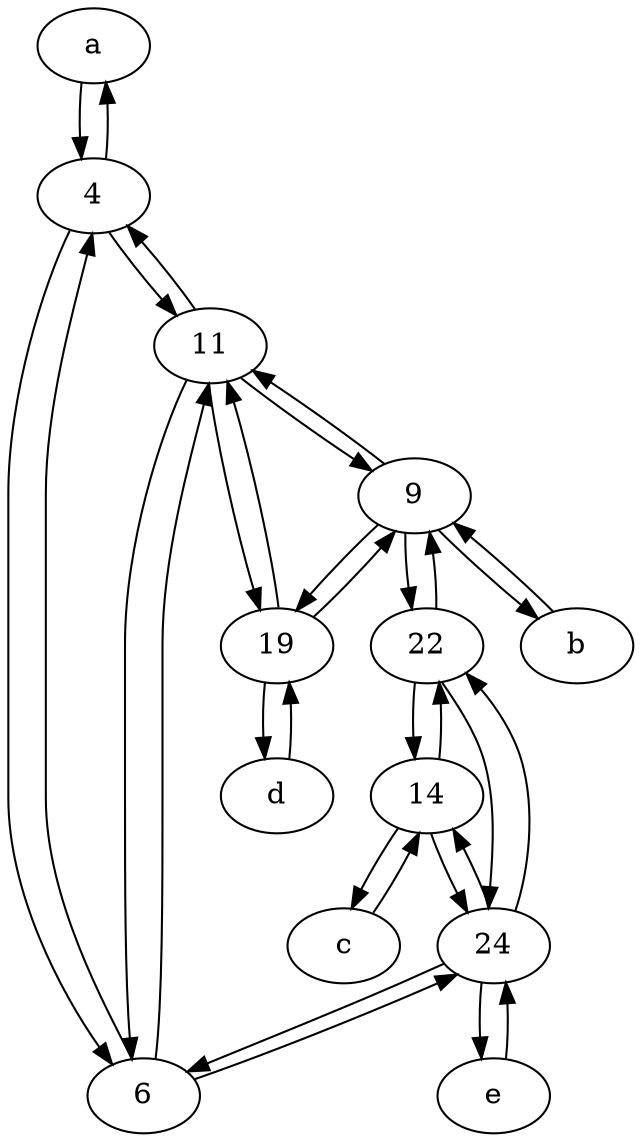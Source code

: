 digraph  {
	a [pos="40,10!"];
	e [pos="30,50!"];
	9;
	6;
	c [pos="20,10!"];
	19;
	b [pos="50,20!"];
	11;
	24;
	4;
	14;
	22;
	d [pos="20,30!"];
	d -> 19;
	11 -> 19;
	11 -> 4;
	24 -> e;
	4 -> 6;
	9 -> 11;
	11 -> 9;
	22 -> 14;
	24 -> 22;
	22 -> 9;
	a -> 4;
	b -> 9;
	4 -> a;
	9 -> 19;
	14 -> 24;
	22 -> 24;
	e -> 24;
	4 -> 11;
	19 -> 11;
	c -> 14;
	19 -> d;
	6 -> 11;
	6 -> 24;
	9 -> b;
	24 -> 6;
	14 -> c;
	14 -> 22;
	24 -> 14;
	19 -> 9;
	6 -> 4;
	11 -> 6;
	9 -> 22;

	}